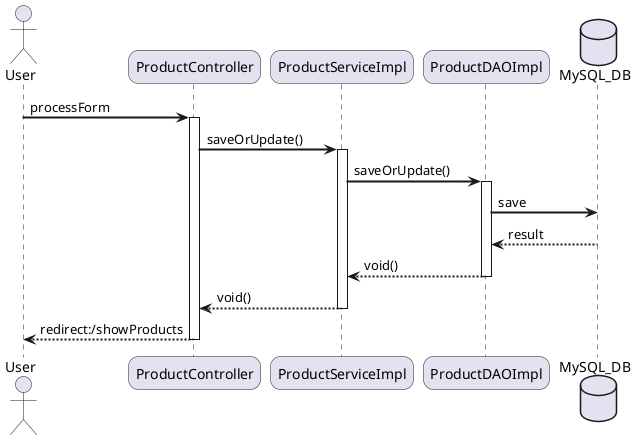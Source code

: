@startuml
skinparam sequenceArrowThickness 2
skinparam roundcorner 20
skinparam maxmessagesize 60

actor User
participant "ProductController" as A
participant "ProductServiceImpl" as B
participant "ProductDAOImpl" as C
database "MySQL_DB" as D

User -> A: processForm
activate A

A -> B: saveOrUpdate()
activate B

B -> C: saveOrUpdate()
activate C
C -> D: save
D --> C: result


C --> B: void()
deactivate C

B --> A: void()
deactivate B

A --> User: redirect:/showProducts
deactivate A


@enduml
